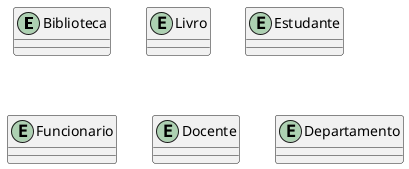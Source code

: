 @startuml
skinparam linetype ortho

entity Biblioteca {}

entity Livro {}

entity Estudante {}

entity Funcionario {}

entity Docente {}

entity Departamento {}
@enduml